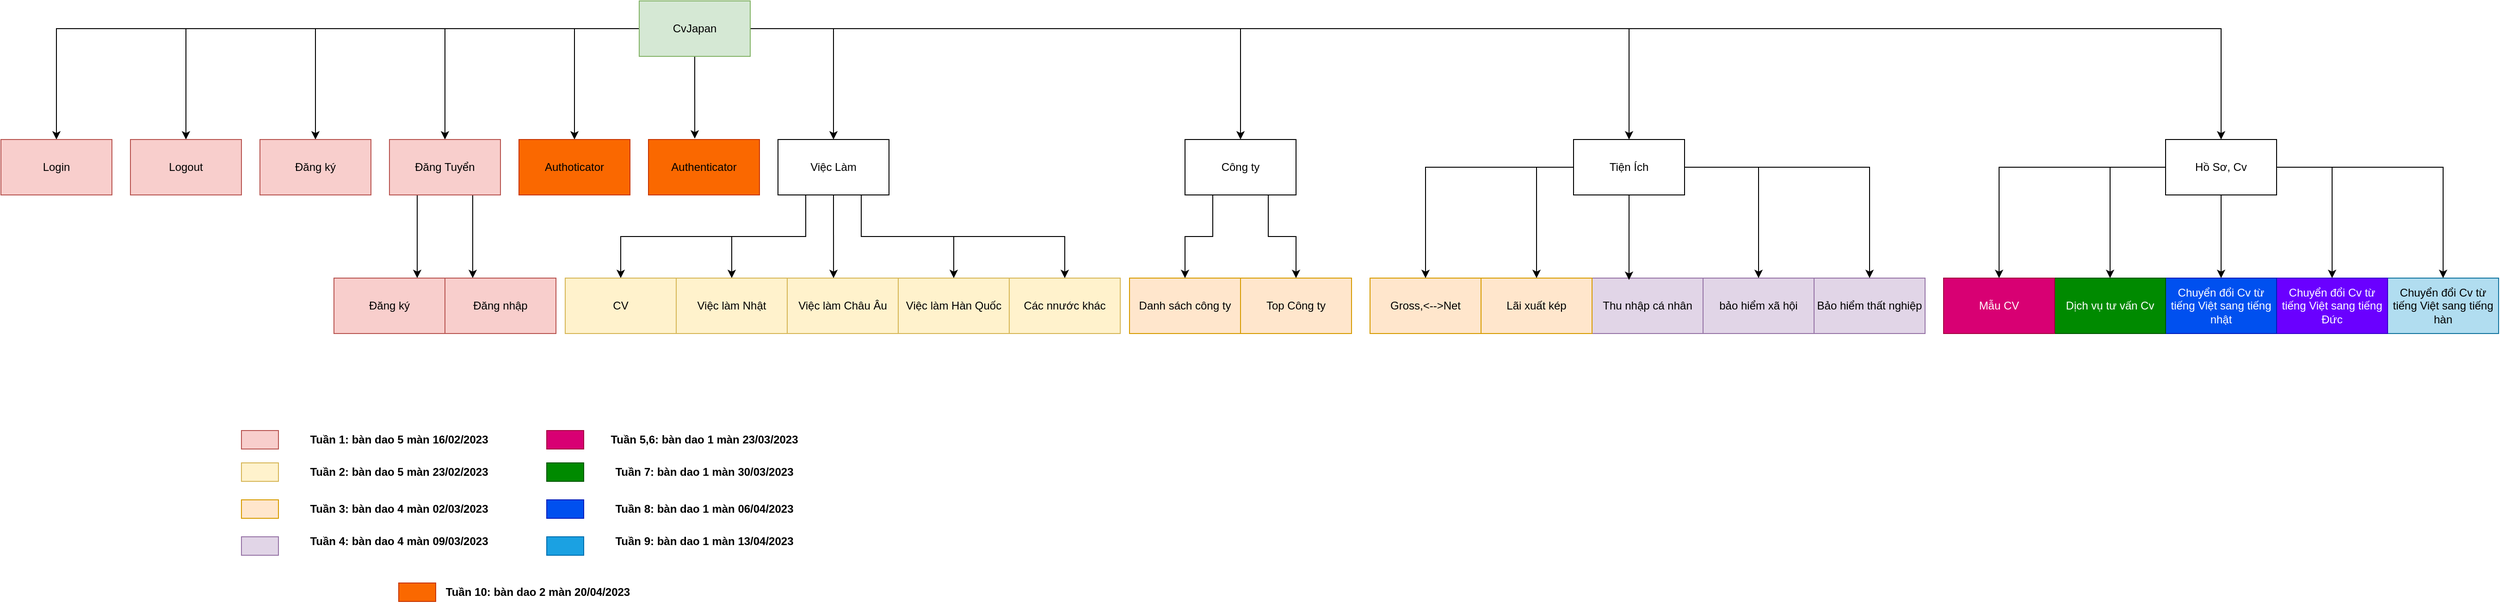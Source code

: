 <mxfile version="20.8.18" type="device"><diagram name="Trang-1" id="uzDYa8gcp80os6zqxi9V"><mxGraphModel dx="2261" dy="707" grid="1" gridSize="10" guides="1" tooltips="1" connect="1" arrows="1" fold="1" page="1" pageScale="1" pageWidth="827" pageHeight="1169" math="0" shadow="0"><root><mxCell id="0"/><mxCell id="1" parent="0"/><mxCell id="C7qyTEP_ffHk5CD7idcQ-34" style="edgeStyle=orthogonalEdgeStyle;rounded=0;orthogonalLoop=1;jettySize=auto;html=1;exitX=0;exitY=0.5;exitDx=0;exitDy=0;entryX=0.5;entryY=0;entryDx=0;entryDy=0;" edge="1" parent="1" source="C7qyTEP_ffHk5CD7idcQ-2" target="C7qyTEP_ffHk5CD7idcQ-23"><mxGeometry relative="1" as="geometry"/></mxCell><mxCell id="C7qyTEP_ffHk5CD7idcQ-35" style="edgeStyle=orthogonalEdgeStyle;rounded=0;orthogonalLoop=1;jettySize=auto;html=1;exitX=0;exitY=0.5;exitDx=0;exitDy=0;entryX=0.5;entryY=0;entryDx=0;entryDy=0;" edge="1" parent="1" source="C7qyTEP_ffHk5CD7idcQ-2" target="C7qyTEP_ffHk5CD7idcQ-21"><mxGeometry relative="1" as="geometry"/></mxCell><mxCell id="C7qyTEP_ffHk5CD7idcQ-36" style="edgeStyle=orthogonalEdgeStyle;rounded=0;orthogonalLoop=1;jettySize=auto;html=1;exitX=0;exitY=0.5;exitDx=0;exitDy=0;entryX=0.5;entryY=0;entryDx=0;entryDy=0;" edge="1" parent="1" source="C7qyTEP_ffHk5CD7idcQ-2" target="C7qyTEP_ffHk5CD7idcQ-29"><mxGeometry relative="1" as="geometry"/></mxCell><mxCell id="C7qyTEP_ffHk5CD7idcQ-37" style="edgeStyle=orthogonalEdgeStyle;rounded=0;orthogonalLoop=1;jettySize=auto;html=1;exitX=0;exitY=0.5;exitDx=0;exitDy=0;entryX=0.5;entryY=0;entryDx=0;entryDy=0;" edge="1" parent="1" source="C7qyTEP_ffHk5CD7idcQ-2" target="C7qyTEP_ffHk5CD7idcQ-20"><mxGeometry relative="1" as="geometry"/></mxCell><mxCell id="C7qyTEP_ffHk5CD7idcQ-38" style="edgeStyle=orthogonalEdgeStyle;rounded=0;orthogonalLoop=1;jettySize=auto;html=1;exitX=0;exitY=0.5;exitDx=0;exitDy=0;entryX=0.5;entryY=0;entryDx=0;entryDy=0;" edge="1" parent="1" source="C7qyTEP_ffHk5CD7idcQ-2" target="C7qyTEP_ffHk5CD7idcQ-18"><mxGeometry relative="1" as="geometry"/></mxCell><mxCell id="C7qyTEP_ffHk5CD7idcQ-39" style="edgeStyle=orthogonalEdgeStyle;rounded=0;orthogonalLoop=1;jettySize=auto;html=1;exitX=0.5;exitY=1;exitDx=0;exitDy=0;entryX=0.417;entryY=-0.017;entryDx=0;entryDy=0;entryPerimeter=0;" edge="1" parent="1" source="C7qyTEP_ffHk5CD7idcQ-2" target="C7qyTEP_ffHk5CD7idcQ-19"><mxGeometry relative="1" as="geometry"/></mxCell><mxCell id="C7qyTEP_ffHk5CD7idcQ-40" style="edgeStyle=orthogonalEdgeStyle;rounded=0;orthogonalLoop=1;jettySize=auto;html=1;exitX=1;exitY=0.5;exitDx=0;exitDy=0;entryX=0.5;entryY=0;entryDx=0;entryDy=0;" edge="1" parent="1" source="C7qyTEP_ffHk5CD7idcQ-2" target="C7qyTEP_ffHk5CD7idcQ-27"><mxGeometry relative="1" as="geometry"/></mxCell><mxCell id="C7qyTEP_ffHk5CD7idcQ-41" style="edgeStyle=orthogonalEdgeStyle;rounded=0;orthogonalLoop=1;jettySize=auto;html=1;exitX=1;exitY=0.5;exitDx=0;exitDy=0;entryX=0.5;entryY=0;entryDx=0;entryDy=0;" edge="1" parent="1" source="C7qyTEP_ffHk5CD7idcQ-2" target="C7qyTEP_ffHk5CD7idcQ-26"><mxGeometry relative="1" as="geometry"/></mxCell><mxCell id="C7qyTEP_ffHk5CD7idcQ-42" style="edgeStyle=orthogonalEdgeStyle;rounded=0;orthogonalLoop=1;jettySize=auto;html=1;exitX=1;exitY=0.5;exitDx=0;exitDy=0;entryX=0.5;entryY=0;entryDx=0;entryDy=0;" edge="1" parent="1" source="C7qyTEP_ffHk5CD7idcQ-2" target="C7qyTEP_ffHk5CD7idcQ-24"><mxGeometry relative="1" as="geometry"/></mxCell><mxCell id="C7qyTEP_ffHk5CD7idcQ-43" style="edgeStyle=orthogonalEdgeStyle;rounded=0;orthogonalLoop=1;jettySize=auto;html=1;exitX=1;exitY=0.5;exitDx=0;exitDy=0;entryX=0.5;entryY=0;entryDx=0;entryDy=0;" edge="1" parent="1" source="C7qyTEP_ffHk5CD7idcQ-2" target="C7qyTEP_ffHk5CD7idcQ-25"><mxGeometry relative="1" as="geometry"/></mxCell><mxCell id="C7qyTEP_ffHk5CD7idcQ-2" value="CvJapan" style="rounded=0;whiteSpace=wrap;html=1;fillColor=#d5e8d4;strokeColor=#82b366;" vertex="1" parent="1"><mxGeometry x="570" y="160" width="120" height="60" as="geometry"/></mxCell><mxCell id="C7qyTEP_ffHk5CD7idcQ-3" value="Chuyển đổi Cv từ tiếng Việt sang tiếng hàn" style="rounded=0;whiteSpace=wrap;html=1;fillColor=#b1ddf0;strokeColor=#10739e;" vertex="1" parent="1"><mxGeometry x="2460" y="460" width="120" height="60" as="geometry"/></mxCell><mxCell id="C7qyTEP_ffHk5CD7idcQ-4" value="Top Công ty" style="rounded=0;whiteSpace=wrap;html=1;fillColor=#ffe6cc;strokeColor=#d79b00;" vertex="1" parent="1"><mxGeometry x="1220" y="460" width="120" height="60" as="geometry"/></mxCell><mxCell id="C7qyTEP_ffHk5CD7idcQ-5" value="Danh sách công ty" style="rounded=0;whiteSpace=wrap;html=1;fillColor=#ffe6cc;strokeColor=#d79b00;" vertex="1" parent="1"><mxGeometry x="1100" y="460" width="120" height="60" as="geometry"/></mxCell><mxCell id="C7qyTEP_ffHk5CD7idcQ-6" value="Chuyển đổi Cv từ tiếng Việt sang tiếng Đức" style="rounded=0;whiteSpace=wrap;html=1;fillColor=#6a00ff;fontColor=#ffffff;strokeColor=#3700CC;" vertex="1" parent="1"><mxGeometry x="2340" y="460" width="120" height="60" as="geometry"/></mxCell><mxCell id="C7qyTEP_ffHk5CD7idcQ-7" value="Chuyển đổi Cv từ tiếng Việt sang tiếng nhật" style="rounded=0;whiteSpace=wrap;html=1;fillColor=#0050ef;fontColor=#ffffff;strokeColor=#001DBC;" vertex="1" parent="1"><mxGeometry x="2220" y="460" width="120" height="60" as="geometry"/></mxCell><mxCell id="C7qyTEP_ffHk5CD7idcQ-8" value="Dịch vụ tư vấn Cv" style="rounded=0;whiteSpace=wrap;html=1;fillColor=#008a00;strokeColor=#005700;fontColor=#ffffff;" vertex="1" parent="1"><mxGeometry x="2100" y="460" width="120" height="60" as="geometry"/></mxCell><mxCell id="C7qyTEP_ffHk5CD7idcQ-9" value="Mẫu CV" style="rounded=0;whiteSpace=wrap;html=1;fillColor=#d80073;fontColor=#ffffff;strokeColor=#A50040;" vertex="1" parent="1"><mxGeometry x="1980" y="460" width="120" height="60" as="geometry"/></mxCell><mxCell id="C7qyTEP_ffHk5CD7idcQ-10" value="Bảo hiểm thất nghiệp" style="rounded=0;whiteSpace=wrap;html=1;fillColor=#e1d5e7;strokeColor=#9673a6;" vertex="1" parent="1"><mxGeometry x="1840" y="460" width="120" height="60" as="geometry"/></mxCell><mxCell id="C7qyTEP_ffHk5CD7idcQ-11" value="bảo hiểm xã hội" style="rounded=0;whiteSpace=wrap;html=1;fillColor=#e1d5e7;strokeColor=#9673a6;" vertex="1" parent="1"><mxGeometry x="1720" y="460" width="120" height="60" as="geometry"/></mxCell><mxCell id="C7qyTEP_ffHk5CD7idcQ-12" value="Thu nhập cá nhân" style="rounded=0;whiteSpace=wrap;html=1;fillColor=#e1d5e7;strokeColor=#9673a6;" vertex="1" parent="1"><mxGeometry x="1600" y="460" width="120" height="60" as="geometry"/></mxCell><mxCell id="C7qyTEP_ffHk5CD7idcQ-13" value="Lãi xuất kép" style="rounded=0;whiteSpace=wrap;html=1;fillColor=#ffe6cc;strokeColor=#d79b00;" vertex="1" parent="1"><mxGeometry x="1480" y="460" width="120" height="60" as="geometry"/></mxCell><mxCell id="C7qyTEP_ffHk5CD7idcQ-14" value="Gross,&amp;lt;--&amp;gt;Net" style="rounded=0;whiteSpace=wrap;html=1;fillColor=#ffe6cc;strokeColor=#d79b00;" vertex="1" parent="1"><mxGeometry x="1360" y="460" width="120" height="60" as="geometry"/></mxCell><mxCell id="C7qyTEP_ffHk5CD7idcQ-15" value="Các nnước khác" style="rounded=0;whiteSpace=wrap;html=1;fillColor=#fff2cc;strokeColor=#d6b656;" vertex="1" parent="1"><mxGeometry x="970" y="460" width="120" height="60" as="geometry"/></mxCell><mxCell id="C7qyTEP_ffHk5CD7idcQ-16" value="Việc làm Hàn Quốc" style="rounded=0;whiteSpace=wrap;html=1;fillColor=#fff2cc;strokeColor=#d6b656;" vertex="1" parent="1"><mxGeometry x="850" y="460" width="120" height="60" as="geometry"/></mxCell><mxCell id="C7qyTEP_ffHk5CD7idcQ-17" value="Việc làm Châu Âu" style="rounded=0;whiteSpace=wrap;html=1;fillColor=#fff2cc;strokeColor=#d6b656;" vertex="1" parent="1"><mxGeometry x="730" y="460" width="120" height="60" as="geometry"/></mxCell><mxCell id="C7qyTEP_ffHk5CD7idcQ-18" value="Authoticator" style="rounded=0;whiteSpace=wrap;html=1;fillColor=#fa6800;fontColor=#000000;strokeColor=#C73500;" vertex="1" parent="1"><mxGeometry x="440" y="310" width="120" height="60" as="geometry"/></mxCell><mxCell id="C7qyTEP_ffHk5CD7idcQ-19" value="Authenticator" style="rounded=0;whiteSpace=wrap;html=1;fillColor=#fa6800;fontColor=#000000;strokeColor=#C73500;" vertex="1" parent="1"><mxGeometry x="580" y="310" width="120" height="60" as="geometry"/></mxCell><mxCell id="C7qyTEP_ffHk5CD7idcQ-44" style="edgeStyle=orthogonalEdgeStyle;rounded=0;orthogonalLoop=1;jettySize=auto;html=1;exitX=0.25;exitY=1;exitDx=0;exitDy=0;entryX=0.75;entryY=0;entryDx=0;entryDy=0;" edge="1" parent="1" source="C7qyTEP_ffHk5CD7idcQ-20" target="C7qyTEP_ffHk5CD7idcQ-33"><mxGeometry relative="1" as="geometry"/></mxCell><mxCell id="C7qyTEP_ffHk5CD7idcQ-45" style="edgeStyle=orthogonalEdgeStyle;rounded=0;orthogonalLoop=1;jettySize=auto;html=1;exitX=0.75;exitY=1;exitDx=0;exitDy=0;entryX=0.25;entryY=0;entryDx=0;entryDy=0;" edge="1" parent="1" source="C7qyTEP_ffHk5CD7idcQ-20" target="C7qyTEP_ffHk5CD7idcQ-32"><mxGeometry relative="1" as="geometry"/></mxCell><mxCell id="C7qyTEP_ffHk5CD7idcQ-20" value="Đăng Tuyển" style="rounded=0;whiteSpace=wrap;html=1;fillColor=#f8cecc;strokeColor=#b85450;" vertex="1" parent="1"><mxGeometry x="300" y="310" width="120" height="60" as="geometry"/></mxCell><mxCell id="C7qyTEP_ffHk5CD7idcQ-21" value="Logout" style="rounded=0;whiteSpace=wrap;html=1;fillColor=#f8cecc;strokeColor=#b85450;" vertex="1" parent="1"><mxGeometry x="20" y="310" width="120" height="60" as="geometry"/></mxCell><mxCell id="C7qyTEP_ffHk5CD7idcQ-23" value="Login" style="rounded=0;whiteSpace=wrap;html=1;fillColor=#f8cecc;strokeColor=#b85450;" vertex="1" parent="1"><mxGeometry x="-120" y="310" width="120" height="60" as="geometry"/></mxCell><mxCell id="C7qyTEP_ffHk5CD7idcQ-56" style="edgeStyle=orthogonalEdgeStyle;rounded=0;orthogonalLoop=1;jettySize=auto;html=1;exitX=0;exitY=0.5;exitDx=0;exitDy=0;entryX=0.5;entryY=0;entryDx=0;entryDy=0;" edge="1" parent="1" source="C7qyTEP_ffHk5CD7idcQ-24" target="C7qyTEP_ffHk5CD7idcQ-14"><mxGeometry relative="1" as="geometry"/></mxCell><mxCell id="C7qyTEP_ffHk5CD7idcQ-58" style="edgeStyle=orthogonalEdgeStyle;rounded=0;orthogonalLoop=1;jettySize=auto;html=1;exitX=0;exitY=0.5;exitDx=0;exitDy=0;entryX=0.5;entryY=0;entryDx=0;entryDy=0;" edge="1" parent="1" source="C7qyTEP_ffHk5CD7idcQ-24" target="C7qyTEP_ffHk5CD7idcQ-13"><mxGeometry relative="1" as="geometry"/></mxCell><mxCell id="C7qyTEP_ffHk5CD7idcQ-59" style="edgeStyle=orthogonalEdgeStyle;rounded=0;orthogonalLoop=1;jettySize=auto;html=1;exitX=0.5;exitY=1;exitDx=0;exitDy=0;entryX=0.333;entryY=0.033;entryDx=0;entryDy=0;entryPerimeter=0;" edge="1" parent="1" source="C7qyTEP_ffHk5CD7idcQ-24" target="C7qyTEP_ffHk5CD7idcQ-12"><mxGeometry relative="1" as="geometry"/></mxCell><mxCell id="C7qyTEP_ffHk5CD7idcQ-61" style="edgeStyle=orthogonalEdgeStyle;rounded=0;orthogonalLoop=1;jettySize=auto;html=1;exitX=1;exitY=0.5;exitDx=0;exitDy=0;entryX=0.5;entryY=0;entryDx=0;entryDy=0;" edge="1" parent="1" source="C7qyTEP_ffHk5CD7idcQ-24" target="C7qyTEP_ffHk5CD7idcQ-11"><mxGeometry relative="1" as="geometry"/></mxCell><mxCell id="C7qyTEP_ffHk5CD7idcQ-62" style="edgeStyle=orthogonalEdgeStyle;rounded=0;orthogonalLoop=1;jettySize=auto;html=1;exitX=1;exitY=0.5;exitDx=0;exitDy=0;entryX=0.5;entryY=0;entryDx=0;entryDy=0;" edge="1" parent="1" source="C7qyTEP_ffHk5CD7idcQ-24" target="C7qyTEP_ffHk5CD7idcQ-10"><mxGeometry relative="1" as="geometry"/></mxCell><mxCell id="C7qyTEP_ffHk5CD7idcQ-24" value="Tiện Ích" style="rounded=0;whiteSpace=wrap;html=1;" vertex="1" parent="1"><mxGeometry x="1580" y="310" width="120" height="60" as="geometry"/></mxCell><mxCell id="C7qyTEP_ffHk5CD7idcQ-54" style="edgeStyle=orthogonalEdgeStyle;rounded=0;orthogonalLoop=1;jettySize=auto;html=1;exitX=0.25;exitY=1;exitDx=0;exitDy=0;entryX=0.5;entryY=0;entryDx=0;entryDy=0;" edge="1" parent="1" source="C7qyTEP_ffHk5CD7idcQ-25" target="C7qyTEP_ffHk5CD7idcQ-5"><mxGeometry relative="1" as="geometry"/></mxCell><mxCell id="C7qyTEP_ffHk5CD7idcQ-55" style="edgeStyle=orthogonalEdgeStyle;rounded=0;orthogonalLoop=1;jettySize=auto;html=1;exitX=0.75;exitY=1;exitDx=0;exitDy=0;entryX=0.5;entryY=0;entryDx=0;entryDy=0;" edge="1" parent="1" source="C7qyTEP_ffHk5CD7idcQ-25" target="C7qyTEP_ffHk5CD7idcQ-4"><mxGeometry relative="1" as="geometry"/></mxCell><mxCell id="C7qyTEP_ffHk5CD7idcQ-25" value="Công ty" style="rounded=0;whiteSpace=wrap;html=1;" vertex="1" parent="1"><mxGeometry x="1160" y="310" width="120" height="60" as="geometry"/></mxCell><mxCell id="C7qyTEP_ffHk5CD7idcQ-63" style="edgeStyle=orthogonalEdgeStyle;rounded=0;orthogonalLoop=1;jettySize=auto;html=1;exitX=0;exitY=0.5;exitDx=0;exitDy=0;entryX=0.5;entryY=0;entryDx=0;entryDy=0;" edge="1" parent="1" source="C7qyTEP_ffHk5CD7idcQ-26" target="C7qyTEP_ffHk5CD7idcQ-9"><mxGeometry relative="1" as="geometry"/></mxCell><mxCell id="C7qyTEP_ffHk5CD7idcQ-64" style="edgeStyle=orthogonalEdgeStyle;rounded=0;orthogonalLoop=1;jettySize=auto;html=1;exitX=0;exitY=0.5;exitDx=0;exitDy=0;entryX=0.5;entryY=0;entryDx=0;entryDy=0;" edge="1" parent="1" source="C7qyTEP_ffHk5CD7idcQ-26" target="C7qyTEP_ffHk5CD7idcQ-8"><mxGeometry relative="1" as="geometry"/></mxCell><mxCell id="C7qyTEP_ffHk5CD7idcQ-65" style="edgeStyle=orthogonalEdgeStyle;rounded=0;orthogonalLoop=1;jettySize=auto;html=1;exitX=0.5;exitY=1;exitDx=0;exitDy=0;entryX=0.5;entryY=0;entryDx=0;entryDy=0;" edge="1" parent="1" source="C7qyTEP_ffHk5CD7idcQ-26" target="C7qyTEP_ffHk5CD7idcQ-7"><mxGeometry relative="1" as="geometry"/></mxCell><mxCell id="C7qyTEP_ffHk5CD7idcQ-66" style="edgeStyle=orthogonalEdgeStyle;rounded=0;orthogonalLoop=1;jettySize=auto;html=1;exitX=1;exitY=0.5;exitDx=0;exitDy=0;entryX=0.5;entryY=0;entryDx=0;entryDy=0;" edge="1" parent="1" source="C7qyTEP_ffHk5CD7idcQ-26" target="C7qyTEP_ffHk5CD7idcQ-6"><mxGeometry relative="1" as="geometry"/></mxCell><mxCell id="C7qyTEP_ffHk5CD7idcQ-67" style="edgeStyle=orthogonalEdgeStyle;rounded=0;orthogonalLoop=1;jettySize=auto;html=1;exitX=1;exitY=0.5;exitDx=0;exitDy=0;entryX=0.5;entryY=0;entryDx=0;entryDy=0;" edge="1" parent="1" source="C7qyTEP_ffHk5CD7idcQ-26" target="C7qyTEP_ffHk5CD7idcQ-3"><mxGeometry relative="1" as="geometry"/></mxCell><mxCell id="C7qyTEP_ffHk5CD7idcQ-26" value="Hồ Sơ, Cv" style="rounded=0;whiteSpace=wrap;html=1;" vertex="1" parent="1"><mxGeometry x="2220" y="310" width="120" height="60" as="geometry"/></mxCell><mxCell id="C7qyTEP_ffHk5CD7idcQ-48" style="edgeStyle=orthogonalEdgeStyle;rounded=0;orthogonalLoop=1;jettySize=auto;html=1;exitX=0.25;exitY=1;exitDx=0;exitDy=0;entryX=0.5;entryY=0;entryDx=0;entryDy=0;" edge="1" parent="1" source="C7qyTEP_ffHk5CD7idcQ-27" target="C7qyTEP_ffHk5CD7idcQ-30"><mxGeometry relative="1" as="geometry"><Array as="points"><mxPoint x="750" y="415"/><mxPoint x="550" y="415"/></Array></mxGeometry></mxCell><mxCell id="C7qyTEP_ffHk5CD7idcQ-49" style="edgeStyle=orthogonalEdgeStyle;rounded=0;orthogonalLoop=1;jettySize=auto;html=1;exitX=0.25;exitY=1;exitDx=0;exitDy=0;entryX=0.5;entryY=0;entryDx=0;entryDy=0;" edge="1" parent="1" source="C7qyTEP_ffHk5CD7idcQ-27" target="C7qyTEP_ffHk5CD7idcQ-31"><mxGeometry relative="1" as="geometry"/></mxCell><mxCell id="C7qyTEP_ffHk5CD7idcQ-50" style="edgeStyle=orthogonalEdgeStyle;rounded=0;orthogonalLoop=1;jettySize=auto;html=1;exitX=0.5;exitY=1;exitDx=0;exitDy=0;entryX=0.417;entryY=0;entryDx=0;entryDy=0;entryPerimeter=0;" edge="1" parent="1" source="C7qyTEP_ffHk5CD7idcQ-27" target="C7qyTEP_ffHk5CD7idcQ-17"><mxGeometry relative="1" as="geometry"/></mxCell><mxCell id="C7qyTEP_ffHk5CD7idcQ-51" style="edgeStyle=orthogonalEdgeStyle;rounded=0;orthogonalLoop=1;jettySize=auto;html=1;exitX=0.75;exitY=1;exitDx=0;exitDy=0;" edge="1" parent="1" source="C7qyTEP_ffHk5CD7idcQ-27" target="C7qyTEP_ffHk5CD7idcQ-16"><mxGeometry relative="1" as="geometry"/></mxCell><mxCell id="C7qyTEP_ffHk5CD7idcQ-52" style="edgeStyle=orthogonalEdgeStyle;rounded=0;orthogonalLoop=1;jettySize=auto;html=1;exitX=0.75;exitY=1;exitDx=0;exitDy=0;entryX=0.5;entryY=0;entryDx=0;entryDy=0;" edge="1" parent="1" source="C7qyTEP_ffHk5CD7idcQ-27" target="C7qyTEP_ffHk5CD7idcQ-15"><mxGeometry relative="1" as="geometry"/></mxCell><mxCell id="C7qyTEP_ffHk5CD7idcQ-27" value="Việc Làm" style="rounded=0;whiteSpace=wrap;html=1;" vertex="1" parent="1"><mxGeometry x="720" y="310" width="120" height="60" as="geometry"/></mxCell><mxCell id="C7qyTEP_ffHk5CD7idcQ-29" value="Đăng ký" style="rounded=0;whiteSpace=wrap;html=1;fillColor=#f8cecc;strokeColor=#b85450;" vertex="1" parent="1"><mxGeometry x="160" y="310" width="120" height="60" as="geometry"/></mxCell><mxCell id="C7qyTEP_ffHk5CD7idcQ-30" value="CV" style="rounded=0;whiteSpace=wrap;html=1;fillColor=#fff2cc;strokeColor=#d6b656;" vertex="1" parent="1"><mxGeometry x="490" y="460" width="120" height="60" as="geometry"/></mxCell><mxCell id="C7qyTEP_ffHk5CD7idcQ-31" value="Việc làm Nhật" style="rounded=0;whiteSpace=wrap;html=1;fillColor=#fff2cc;strokeColor=#d6b656;" vertex="1" parent="1"><mxGeometry x="610" y="460" width="120" height="60" as="geometry"/></mxCell><mxCell id="C7qyTEP_ffHk5CD7idcQ-32" value="Đăng nhập" style="rounded=0;whiteSpace=wrap;html=1;fillColor=#f8cecc;strokeColor=#b85450;" vertex="1" parent="1"><mxGeometry x="360" y="460" width="120" height="60" as="geometry"/></mxCell><mxCell id="C7qyTEP_ffHk5CD7idcQ-33" value="Đăng ký" style="rounded=0;whiteSpace=wrap;html=1;fillColor=#f8cecc;strokeColor=#b85450;" vertex="1" parent="1"><mxGeometry x="240" y="460" width="120" height="60" as="geometry"/></mxCell><mxCell id="C7qyTEP_ffHk5CD7idcQ-70" value="&lt;b&gt;Tuần 1: bàn dao 5 màn 16/02/2023&lt;/b&gt;" style="text;html=1;align=center;verticalAlign=middle;resizable=0;points=[];autosize=1;strokeColor=none;fillColor=none;" vertex="1" parent="1"><mxGeometry x="200" y="620" width="220" height="30" as="geometry"/></mxCell><mxCell id="C7qyTEP_ffHk5CD7idcQ-71" value="" style="rounded=0;whiteSpace=wrap;html=1;fillColor=#f8cecc;strokeColor=#b85450;" vertex="1" parent="1"><mxGeometry x="140" y="625" width="40" height="20" as="geometry"/></mxCell><mxCell id="C7qyTEP_ffHk5CD7idcQ-74" value="" style="rounded=0;whiteSpace=wrap;html=1;fillColor=#fff2cc;strokeColor=#d6b656;" vertex="1" parent="1"><mxGeometry x="140" y="660" width="40" height="20" as="geometry"/></mxCell><mxCell id="C7qyTEP_ffHk5CD7idcQ-75" value="&lt;b&gt;Tuần 2: bàn dao 5 màn 23/02/2023&lt;/b&gt;" style="text;html=1;align=center;verticalAlign=middle;resizable=0;points=[];autosize=1;strokeColor=none;fillColor=none;" vertex="1" parent="1"><mxGeometry x="200" y="655" width="220" height="30" as="geometry"/></mxCell><mxCell id="C7qyTEP_ffHk5CD7idcQ-76" value="" style="rounded=0;whiteSpace=wrap;html=1;fillColor=#e1d5e7;strokeColor=#9673a6;" vertex="1" parent="1"><mxGeometry x="140" y="740" width="40" height="20" as="geometry"/></mxCell><mxCell id="C7qyTEP_ffHk5CD7idcQ-77" value="" style="rounded=0;whiteSpace=wrap;html=1;fillColor=#ffe6cc;strokeColor=#d79b00;" vertex="1" parent="1"><mxGeometry x="140" y="700" width="40" height="20" as="geometry"/></mxCell><mxCell id="C7qyTEP_ffHk5CD7idcQ-79" value="&lt;b&gt;Tuần 3: bàn dao 4 màn 02/03/2023&lt;/b&gt;" style="text;html=1;align=center;verticalAlign=middle;resizable=0;points=[];autosize=1;strokeColor=none;fillColor=none;" vertex="1" parent="1"><mxGeometry x="200" y="695" width="220" height="30" as="geometry"/></mxCell><mxCell id="C7qyTEP_ffHk5CD7idcQ-80" value="&lt;b&gt;Tuần 4: bàn dao 4 màn 09/03/2023&lt;/b&gt;" style="text;html=1;align=center;verticalAlign=middle;resizable=0;points=[];autosize=1;strokeColor=none;fillColor=none;" vertex="1" parent="1"><mxGeometry x="200" y="730" width="220" height="30" as="geometry"/></mxCell><mxCell id="C7qyTEP_ffHk5CD7idcQ-91" value="&lt;b&gt;Tuần 5,6: bàn dao 1 màn 23/03/2023&lt;/b&gt;" style="text;html=1;align=center;verticalAlign=middle;resizable=0;points=[];autosize=1;strokeColor=none;fillColor=none;" vertex="1" parent="1"><mxGeometry x="525" y="620" width="230" height="30" as="geometry"/></mxCell><mxCell id="C7qyTEP_ffHk5CD7idcQ-92" value="" style="rounded=0;whiteSpace=wrap;html=1;fillColor=#d80073;strokeColor=#A50040;fontColor=#ffffff;" vertex="1" parent="1"><mxGeometry x="470" y="625" width="40" height="20" as="geometry"/></mxCell><mxCell id="C7qyTEP_ffHk5CD7idcQ-93" value="" style="rounded=0;whiteSpace=wrap;html=1;fillColor=#008a00;strokeColor=#005700;fontColor=#ffffff;" vertex="1" parent="1"><mxGeometry x="470" y="660" width="40" height="20" as="geometry"/></mxCell><mxCell id="C7qyTEP_ffHk5CD7idcQ-94" value="&lt;b&gt;Tuần 7: bàn dao 1 màn 30/03/2023&lt;/b&gt;" style="text;html=1;align=center;verticalAlign=middle;resizable=0;points=[];autosize=1;strokeColor=none;fillColor=none;" vertex="1" parent="1"><mxGeometry x="530" y="655" width="220" height="30" as="geometry"/></mxCell><mxCell id="C7qyTEP_ffHk5CD7idcQ-95" value="" style="rounded=0;whiteSpace=wrap;html=1;fillColor=#1ba1e2;strokeColor=#006EAF;fontColor=#ffffff;" vertex="1" parent="1"><mxGeometry x="470" y="740" width="40" height="20" as="geometry"/></mxCell><mxCell id="C7qyTEP_ffHk5CD7idcQ-96" value="" style="rounded=0;whiteSpace=wrap;html=1;fillColor=#0050ef;strokeColor=#001DBC;fontColor=#ffffff;" vertex="1" parent="1"><mxGeometry x="470" y="700" width="40" height="20" as="geometry"/></mxCell><mxCell id="C7qyTEP_ffHk5CD7idcQ-97" value="&lt;b&gt;Tuần 8: bàn dao 1 màn 06/04/2023&lt;/b&gt;" style="text;html=1;align=center;verticalAlign=middle;resizable=0;points=[];autosize=1;strokeColor=none;fillColor=none;" vertex="1" parent="1"><mxGeometry x="530" y="695" width="220" height="30" as="geometry"/></mxCell><mxCell id="C7qyTEP_ffHk5CD7idcQ-98" value="&lt;b&gt;Tuần 9: bàn dao 1 màn 13/04/2023&lt;/b&gt;" style="text;html=1;align=center;verticalAlign=middle;resizable=0;points=[];autosize=1;strokeColor=none;fillColor=none;" vertex="1" parent="1"><mxGeometry x="530" y="730" width="220" height="30" as="geometry"/></mxCell><mxCell id="C7qyTEP_ffHk5CD7idcQ-99" value="" style="rounded=0;whiteSpace=wrap;html=1;fillColor=#fa6800;strokeColor=#C73500;fontColor=#000000;" vertex="1" parent="1"><mxGeometry x="310" y="790" width="40" height="20" as="geometry"/></mxCell><mxCell id="C7qyTEP_ffHk5CD7idcQ-100" value="&lt;b&gt;Tuần 10: bàn dao 2 màn 20/04/2023&lt;/b&gt;" style="text;html=1;align=center;verticalAlign=middle;resizable=0;points=[];autosize=1;strokeColor=none;fillColor=none;" vertex="1" parent="1"><mxGeometry x="350" y="785" width="220" height="30" as="geometry"/></mxCell></root></mxGraphModel></diagram></mxfile>